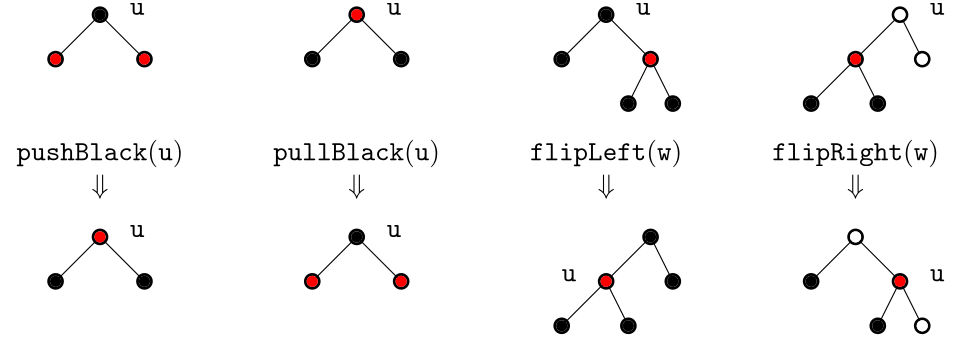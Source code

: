 <?xml version="1.0"?>
<!DOCTYPE ipe SYSTEM "ipe.dtd">
<ipe version="70010" creator="Ipe 7.0.10">
<info created="D:20110711095304" modified="D:20110714104538"/>
<ipestyle name="basic">
<symbol name="arrow/arc(spx)">
<path stroke="sym-stroke" fill="sym-stroke" pen="sym-pen">
0 0 m
-1 0.333 l
-1 -0.333 l
h
</path>
</symbol>
<symbol name="arrow/farc(spx)">
<path stroke="sym-stroke" fill="white" pen="sym-pen">
0 0 m
-1 0.333 l
-1 -0.333 l
h
</path>
</symbol>
<symbol name="mark/circle(sx)" transformations="translations">
<path fill="sym-stroke">
0.6 0 0 0.6 0 0 e
0.4 0 0 0.4 0 0 e
</path>
</symbol>
<symbol name="mark/disk(sx)" transformations="translations">
<path fill="sym-stroke">
0.6 0 0 0.6 0 0 e
</path>
</symbol>
<symbol name="mark/fdisk(sfx)" transformations="translations">
<group>
<path fill="sym-stroke" fillrule="eofill">
0.6 0 0 0.6 0 0 e
0.4 0 0 0.4 0 0 e
</path>
<path fill="sym-fill">
0.4 0 0 0.4 0 0 e
</path>
</group>
</symbol>
<symbol name="mark/box(sx)" transformations="translations">
<path fill="sym-stroke" fillrule="eofill">
-0.6 -0.6 m
0.6 -0.6 l
0.6 0.6 l
-0.6 0.6 l
h
-0.4 -0.4 m
0.4 -0.4 l
0.4 0.4 l
-0.4 0.4 l
h
</path>
</symbol>
<symbol name="mark/square(sx)" transformations="translations">
<path fill="sym-stroke">
-0.6 -0.6 m
0.6 -0.6 l
0.6 0.6 l
-0.6 0.6 l
h
</path>
</symbol>
<symbol name="mark/fsquare(sfx)" transformations="translations">
<group>
<path fill="sym-stroke" fillrule="eofill">
-0.6 -0.6 m
0.6 -0.6 l
0.6 0.6 l
-0.6 0.6 l
h
-0.4 -0.4 m
0.4 -0.4 l
0.4 0.4 l
-0.4 0.4 l
h
</path>
<path fill="sym-fill">
-0.4 -0.4 m
0.4 -0.4 l
0.4 0.4 l
-0.4 0.4 l
h
</path>
</group>
</symbol>
<symbol name="mark/cross(sx)" transformations="translations">
<group>
<path fill="sym-stroke">
-0.43 -0.57 m
0.57 0.43 l
0.43 0.57 l
-0.57 -0.43 l
h
</path>
<path fill="sym-stroke">
-0.43 0.57 m
0.57 -0.43 l
0.43 -0.57 l
-0.57 0.43 l
h
</path>
</group>
</symbol>
<symbol name="arrow/fnormal(spx)">
<path stroke="sym-stroke" fill="white" pen="sym-pen">
0 0 m
-1 0.333 l
-1 -0.333 l
h
</path>
</symbol>
<symbol name="arrow/pointed(spx)">
<path stroke="sym-stroke" fill="sym-stroke" pen="sym-pen">
0 0 m
-1 0.333 l
-0.8 0 l
-1 -0.333 l
h
</path>
</symbol>
<symbol name="arrow/fpointed(spx)">
<path stroke="sym-stroke" fill="white" pen="sym-pen">
0 0 m
-1 0.333 l
-0.8 0 l
-1 -0.333 l
h
</path>
</symbol>
<symbol name="arrow/linear(spx)">
<path stroke="sym-stroke" pen="sym-pen">
-1 0.333 m
0 0 l
-1 -0.333 l
</path>
</symbol>
<symbol name="arrow/fdouble(spx)">
<path stroke="sym-stroke" fill="white" pen="sym-pen">
0 0 m
-1 0.333 l
-1 -0.333 l
h
-1 0 m
-2 0.333 l
-2 -0.333 l
h
</path>
</symbol>
<symbol name="arrow/double(spx)">
<path stroke="sym-stroke" fill="sym-stroke" pen="sym-pen">
0 0 m
-1 0.333 l
-1 -0.333 l
h
-1 0 m
-2 0.333 l
-2 -0.333 l
h
</path>
</symbol>
<pen name="heavier" value="0.8"/>
<pen name="fat" value="1.2"/>
<pen name="ultrafat" value="2"/>
<symbolsize name="large" value="5"/>
<symbolsize name="small" value="2"/>
<symbolsize name="tiny" value="1.1"/>
<arrowsize name="large" value="10"/>
<arrowsize name="small" value="5"/>
<arrowsize name="tiny" value="3"/>
<color name="red" value="1 0 0"/>
<color name="green" value="0 1 0"/>
<color name="blue" value="0 0 1"/>
<color name="yellow" value="1 1 0"/>
<color name="orange" value="1 0.647 0"/>
<color name="gold" value="1 0.843 0"/>
<color name="purple" value="0.627 0.125 0.941"/>
<color name="gray" value="0.745"/>
<color name="brown" value="0.647 0.165 0.165"/>
<color name="navy" value="0 0 0.502"/>
<color name="pink" value="1 0.753 0.796"/>
<color name="seagreen" value="0.18 0.545 0.341"/>
<color name="turquoise" value="0.251 0.878 0.816"/>
<color name="violet" value="0.933 0.51 0.933"/>
<color name="darkblue" value="0 0 0.545"/>
<color name="darkcyan" value="0 0.545 0.545"/>
<color name="darkgray" value="0.663"/>
<color name="darkgreen" value="0 0.392 0"/>
<color name="darkmagenta" value="0.545 0 0.545"/>
<color name="darkorange" value="1 0.549 0"/>
<color name="darkred" value="0.545 0 0"/>
<color name="lightblue" value="0.678 0.847 0.902"/>
<color name="lightcyan" value="0.878 1 1"/>
<color name="lightgray" value="0.827"/>
<color name="lightgreen" value="0.565 0.933 0.565"/>
<color name="lightyellow" value="1 1 0.878"/>
<dashstyle name="dashed" value="[4] 0"/>
<dashstyle name="dotted" value="[1 3] 0"/>
<dashstyle name="dash dotted" value="[4 2 1 2] 0"/>
<dashstyle name="dash dot dotted" value="[4 2 1 2 1 2] 0"/>
<textsize name="large" value="\large"/>
<textsize name="small" value="\small"/>
<textsize name="tiny" value="\tiny"/>
<textsize name="Large" value="\Large"/>
<textsize name="LARGE" value="\LARGE"/>
<textsize name="huge" value="\huge"/>
<textsize name="Huge" value="\Huge"/>
<textsize name="footnote" value="\footnotesize"/>
<textstyle name="center" begin="\begin{center}" end="\end{center}"/>
<textstyle name="itemize" begin="\begin{itemize}" end="\end{itemize}"/>
<textstyle name="item" begin="\begin{itemize}\item{}" end="\end{itemize}"/>
<gridsize name="4 pts" value="4"/>
<gridsize name="8 pts (~3 mm)" value="8"/>
<gridsize name="16 pts (~6 mm)" value="16"/>
<gridsize name="32 pts (~12 mm)" value="32"/>
<gridsize name="10 pts (~3.5 mm)" value="10"/>
<gridsize name="20 pts (~7 mm)" value="20"/>
<gridsize name="14 pts (~5 mm)" value="14"/>
<gridsize name="28 pts (~10 mm)" value="28"/>
<gridsize name="56 pts (~20 mm)" value="56"/>
<anglesize name="90 deg" value="90"/>
<anglesize name="60 deg" value="60"/>
<anglesize name="45 deg" value="45"/>
<anglesize name="30 deg" value="30"/>
<anglesize name="22.5 deg" value="22.5"/>
<tiling name="falling" angle="-60" step="4" width="1"/>
<tiling name="rising" angle="30" step="4" width="1"/>
</ipestyle>
<page>
<layer name="alpha"/>
<view layers="alpha" active="alpha"/>
<group layer="alpha">
<group>
<path matrix="1 0 0 1 96 416" stroke="black">
192 320 m
176 336 l
</path>
<path matrix="1 0 0 1 96 416" stroke="black">
176 336 m
160 320 l
</path>
<use matrix="1 0 0 1 96 416" name="mark/fdisk(sfx)" pos="160 320" size="large" stroke="black" fill="red"/>
<use matrix="1 0 0 1 80 416" name="mark/fdisk(sfx)" pos="192 336" size="large" stroke="black" fill="black"/>
<use matrix="1 0 0 1 160 416" name="mark/fdisk(sfx)" pos="128 320" size="large" stroke="black" fill="red"/>
<text matrix="1 0 0 1 96 400" transformations="translations" pos="192 352" stroke="black" type="label" width="5.23" height="4.289" depth="0" halign="right" valign="baseline">$\mathtt{u}$</text>
<path matrix="1 0 0 1 96 336" stroke="black">
192 320 m
176 336 l
</path>
<path matrix="1 0 0 1 96 336" stroke="black">
176 336 m
160 320 l
</path>
<use matrix="1 0 0 1 96 336" name="mark/fdisk(sfx)" pos="160 320" size="large" stroke="black" fill="black"/>
<use matrix="1 0 0 1 80 336" name="mark/fdisk(sfx)" pos="192 336" size="large" stroke="black" fill="red"/>
<use matrix="1 0 0 1 160 336" name="mark/fdisk(sfx)" pos="128 320" size="large" stroke="black" fill="black"/>
<text matrix="1 0 0 1 96 320" transformations="translations" pos="192 352" stroke="black" type="label" width="5.23" height="4.289" depth="0" halign="right" valign="baseline">$\mathtt{u}$</text>
<text matrix="1 0 0 1 128 56" transformations="translations" pos="144 640" stroke="black" type="label" width="70.015" height="14.44" depth="9.47" halign="center" valign="center">$\begin{array}{cc}\mathtt{pushBlack(u)} \\ \Downarrow \end{array}$</text>
</group>
</group>
<group matrix="1 0 0 1 -3.58967 0">
<group>
<group>
<path matrix="1 0 0 1 192 416" stroke="black">
192 320 m
176 336 l
</path>
<path matrix="1 0 0 1 192 416" stroke="black">
176 336 m
160 320 l
</path>
<use matrix="1 0 0 1 192 416" name="mark/fdisk(sfx)" pos="160 320" size="large" stroke="black" fill="black"/>
<use matrix="1 0 0 1 176 416" name="mark/fdisk(sfx)" pos="192 336" size="large" stroke="black" fill="red"/>
<use matrix="1 0 0 1 256 416" name="mark/fdisk(sfx)" pos="128 320" size="large" stroke="black" fill="black"/>
<text matrix="1 0 0 1 192 400" transformations="translations" pos="192 352" stroke="black" type="label" width="5.23" height="4.289" depth="0" halign="right" valign="baseline">$\mathtt{u}$</text>
<path matrix="1 0 0 1 192 336" stroke="black">
192 320 m
176 336 l
</path>
<path matrix="1 0 0 1 192 336" stroke="black">
176 336 m
160 320 l
</path>
<use matrix="1 0 0 1 192 336" name="mark/fdisk(sfx)" pos="160 320" size="large" stroke="black" fill="red"/>
<use matrix="1 0 0 1 176 336" name="mark/fdisk(sfx)" pos="192 336" size="large" stroke="black" fill="black"/>
<use matrix="1 0 0 1 256 336" name="mark/fdisk(sfx)" pos="128 320" size="large" stroke="black" fill="red"/>
<text matrix="1 0 0 1 192 320" transformations="translations" pos="192 352" stroke="black" type="label" width="5.23" height="4.289" depth="0" halign="right" valign="baseline">$\mathtt{u}$</text>
<text matrix="1 0 0 1 224 56" transformations="translations" pos="144 640" stroke="black" type="label" width="70.015" height="14.44" depth="9.47" halign="center" valign="center">$\begin{array}{cc}\mathtt{pullBlack(u)} \\ \Downarrow \end{array}$</text>
</group>
</group>
</group>
<group matrix="1 0 0 1 6.20517 0">
<path stroke="black">
448 656 m
456 640 l
</path>
<path stroke="black">
448 656 m
432 640 l
</path>
<path matrix="0.5 0 0 1 400 416" stroke="black">
128 320 m
112 304 l
</path>
<path matrix="0.5 0 0 1 400 416" stroke="black">
128 320 m
144 304 l
</path>
<path matrix="1 0 0 1 272 416" stroke="black">
192 320 m
176 336 l
</path>
<path matrix="1 0 0 1 272 416" stroke="black">
176 336 m
160 320 l
</path>
<use matrix="1 0 0 1 272 416" name="mark/fdisk(sfx)" pos="160 320" size="large" stroke="black" fill="black"/>
<use matrix="1 0 0 1 256 416" name="mark/fdisk(sfx)" pos="192 336" size="large" stroke="black" fill="black"/>
<use matrix="1 0 0 1 336 416" name="mark/fdisk(sfx)" pos="128 320" size="large" stroke="black" fill="red"/>
<use matrix="1 0 0 1 336 416" name="mark/fdisk(sfx)" pos="120 304" size="large" stroke="black" fill="black"/>
<use matrix="1 0 0 1 336 416" name="mark/fdisk(sfx)" pos="136 304" size="large" stroke="black" fill="black"/>
<text matrix="1 0 0 1 304 56" transformations="translations" pos="144 640" stroke="black" type="label" width="64.784" height="14.44" depth="9.47" halign="center" valign="center">$\begin{array}{cc}\mathtt{flipLeft(w)} \\ \Downarrow \end{array}$</text>
<text matrix="1 0 0 1 272 400" transformations="translations" pos="192 352" stroke="black" type="label" width="5.23" height="4.289" depth="0" halign="right" valign="baseline">$\mathtt{u}$</text>
<path matrix="1 0 0 1 288 336" stroke="black">
176 336 m
160 320 l
</path>
<use matrix="1 0 0 1 288 336" name="mark/fdisk(sfx)" pos="160 320" size="large" stroke="black" fill="red"/>
<use matrix="1 0 0 1 272 336" name="mark/fdisk(sfx)" pos="192 336" size="large" stroke="black" fill="black"/>
<text matrix="1 0 0 1 192 336" transformations="translations" pos="240 320" stroke="black" type="label" width="5.23" height="4.289" depth="0" valign="baseline">$\mathtt{u}$</text>
<path matrix="0.5 0 0 1 400 352" stroke="black">
128 320 m
144 304 l
</path>
<use matrix="1 0 0 1 336 352" name="mark/fdisk(sfx)" pos="136 304" size="large" stroke="black" fill="black"/>
<use matrix="1 0 0 1 336 336" name="mark/fdisk(sfx)" pos="120 304" size="large" stroke="black" fill="black"/>
<use matrix="1 0 0 1 272 320" name="mark/fdisk(sfx)" pos="160 320" size="large" stroke="black" fill="black"/>
</group>
<group>
<text matrix="1 0 0 1 400 56" transformations="translations" pos="144 640" stroke="black" type="label" width="70.015" height="14.44" depth="9.47" halign="center" valign="center">$\begin{array}{cc}\mathtt{flipRight(w)} \\ \Downarrow \end{array}$</text>
<group>
<path matrix="0.5 0 0 1 496 432" stroke="black">
128 320 m
144 304 l
</path>
<path matrix="1 0 0 1 96 80" stroke="black">
448 656 m
456 640 l
</path>
<path matrix="1 0 0 1 96 80" stroke="black">
448 656 m
432 640 l
</path>
<path matrix="0.5 0 0 1 496 336" stroke="black">
128 320 m
112 304 l
</path>
<path matrix="0.5 0 0 1 496 336" stroke="black">
128 320 m
144 304 l
</path>
<path matrix="1 0 0 1 368 336" stroke="black">
192 320 m
176 336 l
</path>
<path matrix="1 0 0 1 368 336" stroke="black">
176 336 m
160 320 l
</path>
<use matrix="1 0 0 1 368 336" name="mark/fdisk(sfx)" pos="160 320" size="large" stroke="black" fill="black"/>
<use matrix="1 0 0 1 352 336" name="mark/fdisk(sfx)" pos="192 336" size="large" stroke="black" fill="white"/>
<use matrix="1 0 0 1 432 336" name="mark/fdisk(sfx)" pos="128 320" size="large" stroke="black" fill="red"/>
<text matrix="1 0 0 1 352 336" transformations="translations" pos="224 320" stroke="black" type="label" width="5.23" height="4.289" depth="0" halign="right" valign="baseline">$\mathtt{u}$</text>
<use matrix="1 0 0 1 432 336" name="mark/fdisk(sfx)" pos="120 304" size="large" stroke="black" fill="black"/>
<use matrix="1 0 0 1 432 336" name="mark/fdisk(sfx)" pos="136 304" size="large" stroke="black" fill="white"/>
<path matrix="1 0 0 1 384 416" stroke="black">
176 336 m
160 320 l
</path>
<use matrix="1 0 0 1 384 416" name="mark/fdisk(sfx)" pos="160 320" size="large" stroke="black" fill="red"/>
<use matrix="1 0 0 1 368 416" name="mark/fdisk(sfx)" pos="192 336" size="large" stroke="black" fill="white"/>
<text matrix="1 0 0 1 384 400" transformations="translations" pos="192 352" stroke="black" type="label" width="5.23" height="4.289" depth="0" halign="right" valign="baseline">$\mathtt{u}$</text>
<use matrix="1 0 0 1 432 432" name="mark/fdisk(sfx)" pos="136 304" size="large" stroke="black" fill="white"/>
<use matrix="1 0 0 1 432 416" name="mark/fdisk(sfx)" pos="120 304" size="large" stroke="black" fill="black"/>
<use matrix="1 0 0 1 368 400" name="mark/fdisk(sfx)" pos="160 320" size="large" stroke="black" fill="black"/>
</group>
</group>
</page>
</ipe>
